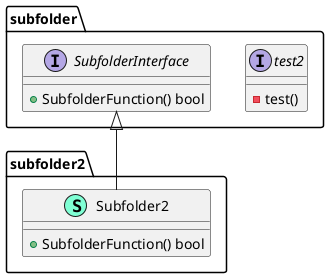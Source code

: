 @startuml
namespace subfolder {
    interface test2  {
        - test() 

    }
    interface SubfolderInterface  {
        + SubfolderFunction() bool

    }
}


namespace subfolder2 {
    class Subfolder2 << (S,Aquamarine) >> {
        + SubfolderFunction() bool

    }
}

subfolder.SubfolderInterface <|-- subfolder2.Subfolder2

@enduml
